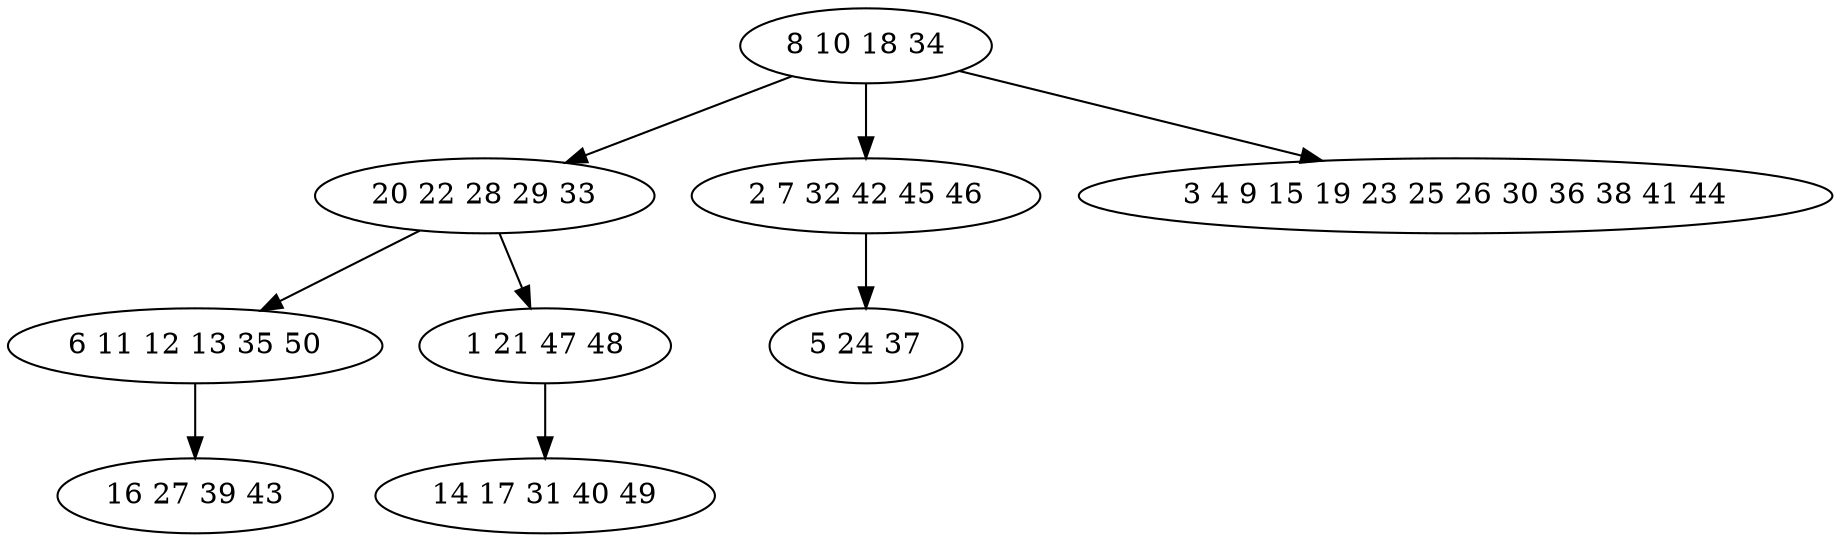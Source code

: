 digraph true_tree {
	"0" -> "1"
	"1" -> "2"
	"0" -> "3"
	"3" -> "4"
	"1" -> "5"
	"5" -> "6"
	"2" -> "7"
	"0" -> "8"
	"0" [label="8 10 18 34"];
	"1" [label="20 22 28 29 33"];
	"2" [label="6 11 12 13 35 50"];
	"3" [label="2 7 32 42 45 46"];
	"4" [label="5 24 37"];
	"5" [label="1 21 47 48"];
	"6" [label="14 17 31 40 49"];
	"7" [label="16 27 39 43"];
	"8" [label="3 4 9 15 19 23 25 26 30 36 38 41 44"];
}
